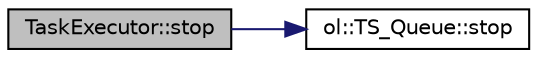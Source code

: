 digraph "TaskExecutor::stop"
{
 // LATEX_PDF_SIZE
  edge [fontname="Helvetica",fontsize="10",labelfontname="Helvetica",labelfontsize="10"];
  node [fontname="Helvetica",fontsize="10",shape=record];
  rankdir="LR";
  Node1 [label="TaskExecutor::stop",height=0.2,width=0.4,color="black", fillcolor="grey75", style="filled", fontcolor="black",tooltip=" "];
  Node1 -> Node2 [color="midnightblue",fontsize="10",style="solid",fontname="Helvetica"];
  Node2 [label="ol::TS_Queue::stop",height=0.2,width=0.4,color="black", fillcolor="white", style="filled",URL="$classol_1_1_t_s___queue.html#a13ca1f0531408de7df95b098a001800e",tooltip="Release all threads waiting in TS_Queue::pop()."];
}
